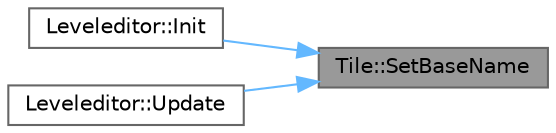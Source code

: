 digraph "Tile::SetBaseName"
{
 // LATEX_PDF_SIZE
  bgcolor="transparent";
  edge [fontname=Helvetica,fontsize=10,labelfontname=Helvetica,labelfontsize=10];
  node [fontname=Helvetica,fontsize=10,shape=box,height=0.2,width=0.4];
  rankdir="RL";
  Node1 [id="Node000001",label="Tile::SetBaseName",height=0.2,width=0.4,color="gray40", fillcolor="grey60", style="filled", fontcolor="black",tooltip=" "];
  Node1 -> Node2 [id="edge1_Node000001_Node000002",dir="back",color="steelblue1",style="solid",tooltip=" "];
  Node2 [id="Node000002",label="Leveleditor::Init",height=0.2,width=0.4,color="grey40", fillcolor="white", style="filled",URL="$class_leveleditor.html#ae294be5782995d780981bdb465e545a1",tooltip=" "];
  Node1 -> Node3 [id="edge2_Node000001_Node000003",dir="back",color="steelblue1",style="solid",tooltip=" "];
  Node3 [id="Node000003",label="Leveleditor::Update",height=0.2,width=0.4,color="grey40", fillcolor="white", style="filled",URL="$class_leveleditor.html#a56c6a6c89ff9e5bacbef383f593e30d4",tooltip=" "];
}
